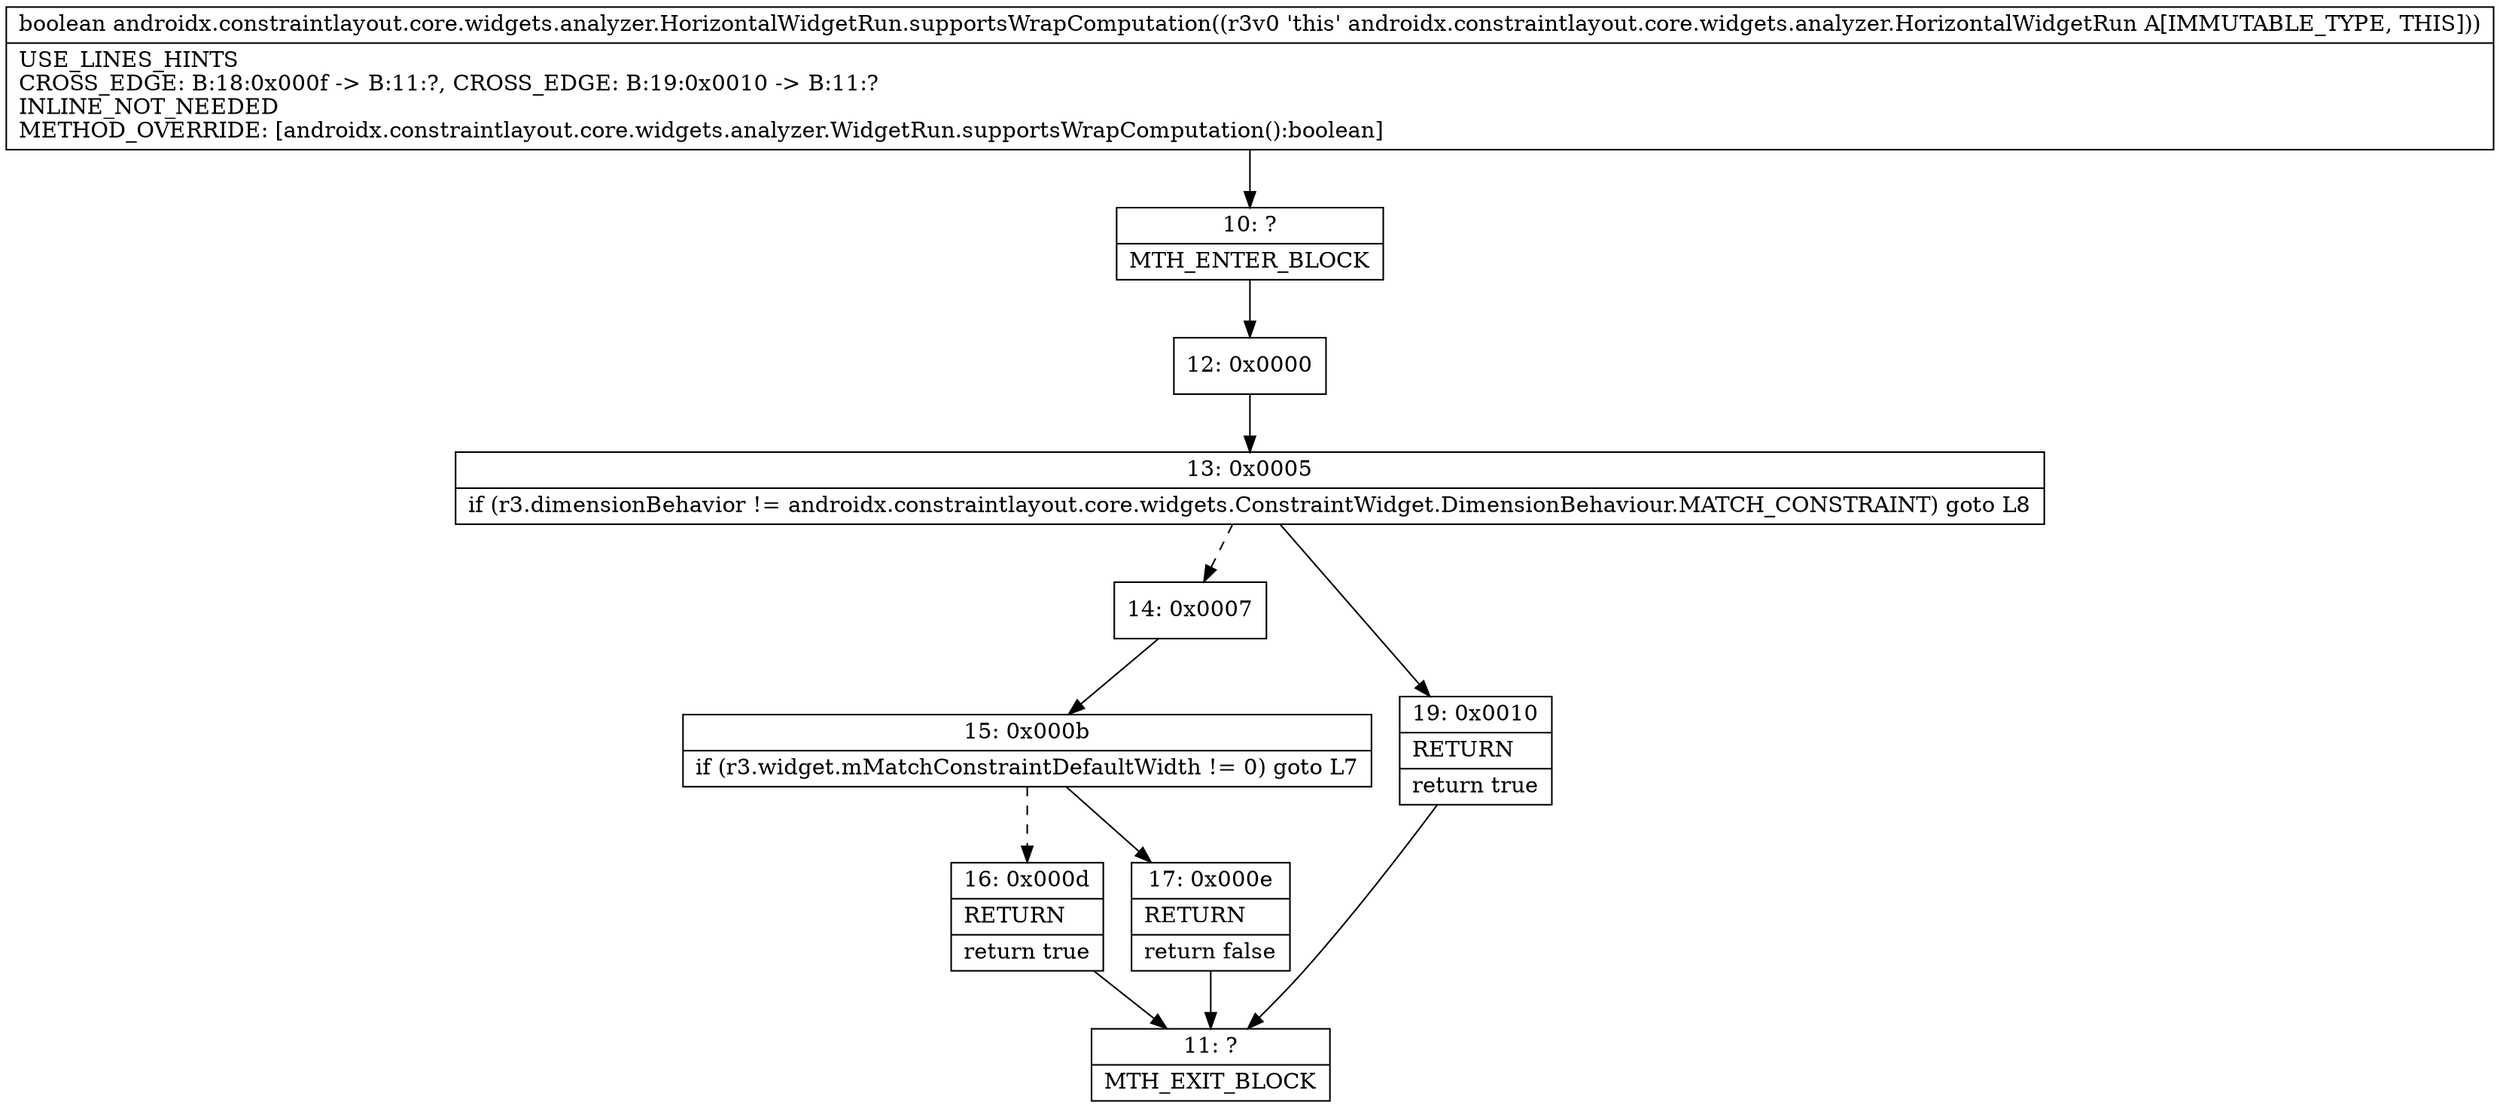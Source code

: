 digraph "CFG forandroidx.constraintlayout.core.widgets.analyzer.HorizontalWidgetRun.supportsWrapComputation()Z" {
Node_10 [shape=record,label="{10\:\ ?|MTH_ENTER_BLOCK\l}"];
Node_12 [shape=record,label="{12\:\ 0x0000}"];
Node_13 [shape=record,label="{13\:\ 0x0005|if (r3.dimensionBehavior != androidx.constraintlayout.core.widgets.ConstraintWidget.DimensionBehaviour.MATCH_CONSTRAINT) goto L8\l}"];
Node_14 [shape=record,label="{14\:\ 0x0007}"];
Node_15 [shape=record,label="{15\:\ 0x000b|if (r3.widget.mMatchConstraintDefaultWidth != 0) goto L7\l}"];
Node_16 [shape=record,label="{16\:\ 0x000d|RETURN\l|return true\l}"];
Node_11 [shape=record,label="{11\:\ ?|MTH_EXIT_BLOCK\l}"];
Node_17 [shape=record,label="{17\:\ 0x000e|RETURN\l|return false\l}"];
Node_19 [shape=record,label="{19\:\ 0x0010|RETURN\l|return true\l}"];
MethodNode[shape=record,label="{boolean androidx.constraintlayout.core.widgets.analyzer.HorizontalWidgetRun.supportsWrapComputation((r3v0 'this' androidx.constraintlayout.core.widgets.analyzer.HorizontalWidgetRun A[IMMUTABLE_TYPE, THIS]))  | USE_LINES_HINTS\lCROSS_EDGE: B:18:0x000f \-\> B:11:?, CROSS_EDGE: B:19:0x0010 \-\> B:11:?\lINLINE_NOT_NEEDED\lMETHOD_OVERRIDE: [androidx.constraintlayout.core.widgets.analyzer.WidgetRun.supportsWrapComputation():boolean]\l}"];
MethodNode -> Node_10;Node_10 -> Node_12;
Node_12 -> Node_13;
Node_13 -> Node_14[style=dashed];
Node_13 -> Node_19;
Node_14 -> Node_15;
Node_15 -> Node_16[style=dashed];
Node_15 -> Node_17;
Node_16 -> Node_11;
Node_17 -> Node_11;
Node_19 -> Node_11;
}

